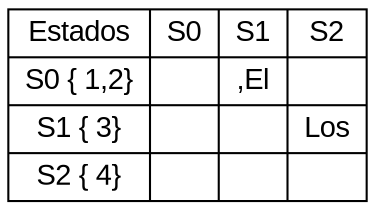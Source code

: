 digraph G { 

nodesep=0.8;

ranksep=0.5;

node [fontname="Arial"]; 
node_A [shape=record  label=
 "{Estados| S0 \{ 1,2\}| S1 \{ 3\}| S2 \{ 4\}}| { S0| | | }| { S1| ,El | | }| { S2| | Los | }} "]; 

}

